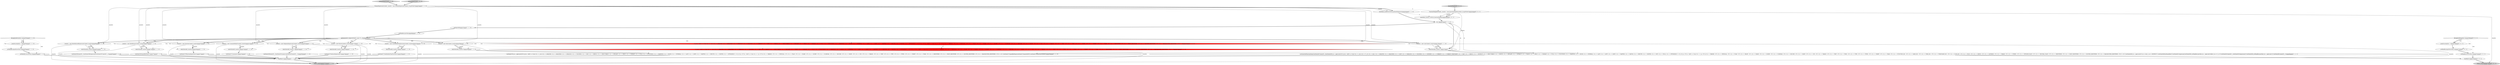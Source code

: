 digraph {
22 [style = filled, label = "(((_la) & ~0x3f) == 0 && ((1L << _la) & ((1L << ANALYZE) | (1L << ANALYZED) | (1L << CATALOGS) | (1L << COLUMNS) | (1L << CURRENT) | (1L << DAY) | (1L << DEBUG) | (1L << EXECUTABLE) | (1L << EXPLAIN) | (1L << FIRST) | (1L << FORMAT) | (1L << FULL) | (1L << FUNCTIONS) | (1L << GRAPHVIZ) | (1L << HOUR) | (1L << INTERVAL) | (1L << LAST) | (1L << LIMIT) | (1L << MAPPED) | (1L << MINUTE) | (1L << MONTH) | (1L << OPTIMIZED))) != 0) || ((((_la - 67)) & ~0x3f) == 0 && ((1L << (_la - 67)) & ((1L << (PARSED - 67)) | (1L << (PHYSICAL - 67)) | (1L << (PLAN - 67)) | (1L << (RLIKE - 67)) | (1L << (QUERY - 67)) | (1L << (SCHEMAS - 67)) | (1L << (SECOND - 67)) | (1L << (SHOW - 67)) | (1L << (SYS - 67)) | (1L << (TABLES - 67)) | (1L << (TEXT - 67)) | (1L << (TYPE - 67)) | (1L << (TYPES - 67)) | (1L << (VERIFY - 67)) | (1L << (YEAR - 67)) | (1L << (IDENTIFIER - 67)) | (1L << (DIGIT_IDENTIFIER - 67)) | (1L << (QUOTED_IDENTIFIER - 67)) | (1L << (BACKQUOTED_IDENTIFIER - 67)))) != 0)@@@43@@@['1', '0', '0']", fillcolor = red, shape = diamond image = "AAA1AAABBB1BBB"];
51 [style = filled, label = "return _localctx@@@57@@@['0', '0', '1']", fillcolor = lightgray, shape = ellipse image = "AAA0AAABBB3BBB"];
24 [style = filled, label = "setState(589)@@@7@@@['1', '1', '0']", fillcolor = white, shape = ellipse image = "AAA0AAABBB1BBB"];
29 [style = filled, label = "int _la@@@5@@@['1', '1', '1']", fillcolor = white, shape = ellipse image = "AAA0AAABBB1BBB"];
17 [style = filled, label = "_localctx = new CurrentDateTimeFunctionContext(_localctx)@@@24@@@['1', '1', '0']", fillcolor = white, shape = ellipse image = "AAA0AAABBB1BBB"];
37 [style = filled, label = "enterOuterAlt(_localctx,7)@@@63@@@['1', '1', '0']", fillcolor = white, shape = ellipse image = "AAA0AAABBB1BBB"];
25 [style = filled, label = "{setState(646)functionName()setState(647)match(T__0)setState(659)_la = _input.LA(1)if ((((_la) & ~0x3f) == 0 && ((1L << _la) & ((1L << T__0) | (1L << ALL) | (1L << ANALYZE) | (1L << ANALYZED) | (1L << CAST) | (1L << CATALOGS) | (1L << COLUMNS) | (1L << CONVERT) | (1L << CURRENT) | (1L << CURRENT_TIMESTAMP) | (1L << DAY) | (1L << DEBUG) | (1L << DISTINCT) | (1L << EXECUTABLE) | (1L << EXISTS) | (1L << EXPLAIN) | (1L << EXTRACT) | (1L << FALSE) | (1L << FIRST) | (1L << FORMAT) | (1L << FULL) | (1L << FUNCTIONS) | (1L << GRAPHVIZ) | (1L << HOUR) | (1L << INTERVAL) | (1L << LAST) | (1L << LEFT) | (1L << LIMIT) | (1L << MAPPED) | (1L << MATCH) | (1L << MINUTE) | (1L << MONTH) | (1L << NOT) | (1L << NULL) | (1L << OPTIMIZED))) != 0) || ((((_la - 67)) & ~0x3f) == 0 && ((1L << (_la - 67)) & ((1L << (PARSED - 67)) | (1L << (PHYSICAL - 67)) | (1L << (PLAN - 67)) | (1L << (RIGHT - 67)) | (1L << (RLIKE - 67)) | (1L << (QUERY - 67)) | (1L << (SCHEMAS - 67)) | (1L << (SECOND - 67)) | (1L << (SHOW - 67)) | (1L << (SYS - 67)) | (1L << (TABLES - 67)) | (1L << (TEXT - 67)) | (1L << (TRUE - 67)) | (1L << (TYPE - 67)) | (1L << (TYPES - 67)) | (1L << (VERIFY - 67)) | (1L << (YEAR - 67)) | (1L << (FUNCTION_ESC - 67)) | (1L << (DATE_ESC - 67)) | (1L << (TIME_ESC - 67)) | (1L << (TIMESTAMP_ESC - 67)) | (1L << (GUID_ESC - 67)) | (1L << (PLUS - 67)) | (1L << (MINUS - 67)) | (1L << (ASTERISK - 67)) | (1L << (PARAM - 67)) | (1L << (STRING - 67)) | (1L << (INTEGER_VALUE - 67)) | (1L << (DECIMAL_VALUE - 67)) | (1L << (IDENTIFIER - 67)) | (1L << (DIGIT_IDENTIFIER - 67)) | (1L << (QUOTED_IDENTIFIER - 67)) | (1L << (BACKQUOTED_IDENTIFIER - 67)))) != 0)) {{setState(649)_la = _input.LA(1)if (_la == ALL || _la == DISTINCT) {{setState(648)setQuantifier()}}setState(651)expression()setState(656)_errHandler.sync(this)_la = _input.LA(1)while (_la == T__2) {{{setState(652)match(T__2)setState(653)expression()}}setState(658)_errHandler.sync(this)_la = _input.LA(1)}}}setState(661)match(T__1)}@@@8@@@['1', '1', '1']", fillcolor = white, shape = ellipse image = "AAA0AAABBB1BBB"];
50 [style = filled, label = "functionTemplate['0', '0', '1']", fillcolor = lightgray, shape = diamond image = "AAA0AAABBB3BBB"];
7 [style = filled, label = "_localctx = new ConstantDefaultContext(_localctx)@@@31@@@['1', '1', '0']", fillcolor = white, shape = ellipse image = "AAA0AAABBB1BBB"];
31 [style = filled, label = "_localctx = new FunctionContext(_localctx)@@@55@@@['1', '1', '0']", fillcolor = white, shape = ellipse image = "AAA0AAABBB1BBB"];
28 [style = filled, label = "{setState(571)builtinDateTimeFunction()}@@@26@@@['1', '1', '0']", fillcolor = white, shape = ellipse image = "AAA0AAABBB1BBB"];
5 [style = filled, label = "_errHandler.sync(this)@@@8@@@['1', '1', '0']", fillcolor = white, shape = ellipse image = "AAA0AAABBB1BBB"];
11 [style = filled, label = "{setState(570)extractExpression()}@@@19@@@['1', '1', '0']", fillcolor = white, shape = ellipse image = "AAA0AAABBB1BBB"];
49 [style = filled, label = "FunctionTemplateContext _localctx = new FunctionTemplateContext(_ctx,getState())@@@3@@@['0', '0', '1']", fillcolor = white, shape = ellipse image = "AAA0AAABBB3BBB"];
23 [style = filled, label = "enterOuterAlt(_localctx,6)@@@56@@@['1', '1', '0']", fillcolor = white, shape = ellipse image = "AAA0AAABBB1BBB"];
10 [style = filled, label = "{setState(580)match(T__0)setState(581)query()setState(582)match(T__1)}@@@64@@@['1', '1', '0']", fillcolor = white, shape = ellipse image = "AAA0AAABBB1BBB"];
36 [style = filled, label = "enterOuterAlt(_localctx,2)@@@18@@@['1', '1', '0']", fillcolor = white, shape = ellipse image = "AAA0AAABBB1BBB"];
42 [style = filled, label = "primaryExpression['0', '1', '0']", fillcolor = lightgray, shape = diamond image = "AAA0AAABBB2BBB"];
48 [style = filled, label = "_errHandler.reportError(this,re)@@@51@@@['0', '0', '1']", fillcolor = white, shape = ellipse image = "AAA0AAABBB3BBB"];
38 [style = filled, label = "_localctx = new ExtractContext(_localctx)@@@17@@@['1', '1', '0']", fillcolor = white, shape = ellipse image = "AAA0AAABBB1BBB"];
35 [style = filled, label = "{setState(576)_la = _input.LA(1)if ((((_la) & ~0x3f) == 0 && ((1L << _la) & ((1L << ANALYZE) | (1L << ANALYZED) | (1L << CATALOGS) | (1L << COLUMNS) | (1L << DAY) | (1L << DEBUG) | (1L << EXECUTABLE) | (1L << EXPLAIN) | (1L << FIRST) | (1L << FORMAT) | (1L << FULL) | (1L << FUNCTIONS) | (1L << GRAPHVIZ) | (1L << HOUR) | (1L << INTERVAL) | (1L << LAST) | (1L << LIMIT) | (1L << MAPPED) | (1L << MINUTE) | (1L << MONTH) | (1L << OPTIMIZED))) != 0) || ((((_la - 67)) & ~0x3f) == 0 && ((1L << (_la - 67)) & ((1L << (PARSED - 67)) | (1L << (PHYSICAL - 67)) | (1L << (PLAN - 67)) | (1L << (RLIKE - 67)) | (1L << (QUERY - 67)) | (1L << (SCHEMAS - 67)) | (1L << (SECOND - 67)) | (1L << (SHOW - 67)) | (1L << (SYS - 67)) | (1L << (TABLES - 67)) | (1L << (TEXT - 67)) | (1L << (TYPE - 67)) | (1L << (TYPES - 67)) | (1L << (VERIFY - 67)) | (1L << (YEAR - 67)) | (1L << (IDENTIFIER - 67)) | (1L << (DIGIT_IDENTIFIER - 67)) | (1L << (QUOTED_IDENTIFIER - 67)) | (1L << (BACKQUOTED_IDENTIFIER - 67)))) != 0)) {{setState(573)qualifiedName()setState(574)match(DOT)}}setState(578)match(ASTERISK)}@@@40@@@['1', '1', '0']", fillcolor = white, shape = ellipse image = "AAA0AAABBB1BBB"];
33 [style = filled, label = "return _localctx@@@101@@@['1', '1', '0']", fillcolor = lightgray, shape = ellipse image = "AAA0AAABBB1BBB"];
43 [style = filled, label = "_localctx.exception = re@@@50@@@['0', '0', '1']", fillcolor = white, shape = ellipse image = "AAA0AAABBB3BBB"];
9 [style = filled, label = "primaryExpression['1', '0', '0']", fillcolor = lightgray, shape = diamond image = "AAA0AAABBB1BBB"];
18 [style = filled, label = "_localctx = new StarContext(_localctx)@@@38@@@['1', '1', '0']", fillcolor = white, shape = ellipse image = "AAA0AAABBB1BBB"];
34 [style = filled, label = "enterOuterAlt(_localctx,1)@@@7@@@['1', '1', '1']", fillcolor = white, shape = ellipse image = "AAA0AAABBB1BBB"];
13 [style = filled, label = "_localctx = new CastContext(_localctx)@@@10@@@['1', '1', '0']", fillcolor = white, shape = ellipse image = "AAA0AAABBB1BBB"];
16 [style = filled, label = "{setState(572)constant()}@@@33@@@['1', '1', '0']", fillcolor = white, shape = ellipse image = "AAA0AAABBB1BBB"];
15 [style = filled, label = "enterOuterAlt(_localctx,8)@@@74@@@['1', '1', '0']", fillcolor = white, shape = ellipse image = "AAA0AAABBB1BBB"];
40 [style = filled, label = "{setState(585)match(T__0)setState(586)expression()setState(587)match(T__1)}@@@82@@@['1', '1', '0']", fillcolor = white, shape = ellipse image = "AAA0AAABBB1BBB"];
41 [style = filled, label = "(((_la) & ~0x3f) == 0 && ((1L << _la) & ((1L << ANALYZE) | (1L << ANALYZED) | (1L << CATALOGS) | (1L << COLUMNS) | (1L << DAY) | (1L << DEBUG) | (1L << EXECUTABLE) | (1L << EXPLAIN) | (1L << FIRST) | (1L << FORMAT) | (1L << FULL) | (1L << FUNCTIONS) | (1L << GRAPHVIZ) | (1L << HOUR) | (1L << INTERVAL) | (1L << LAST) | (1L << LIMIT) | (1L << MAPPED) | (1L << MINUTE) | (1L << MONTH) | (1L << OPTIMIZED))) != 0) || ((((_la - 67)) & ~0x3f) == 0 && ((1L << (_la - 67)) & ((1L << (PARSED - 67)) | (1L << (PHYSICAL - 67)) | (1L << (PLAN - 67)) | (1L << (RLIKE - 67)) | (1L << (QUERY - 67)) | (1L << (SCHEMAS - 67)) | (1L << (SECOND - 67)) | (1L << (SHOW - 67)) | (1L << (SYS - 67)) | (1L << (TABLES - 67)) | (1L << (TEXT - 67)) | (1L << (TYPE - 67)) | (1L << (TYPES - 67)) | (1L << (VERIFY - 67)) | (1L << (YEAR - 67)) | (1L << (IDENTIFIER - 67)) | (1L << (DIGIT_IDENTIFIER - 67)) | (1L << (QUOTED_IDENTIFIER - 67)) | (1L << (BACKQUOTED_IDENTIFIER - 67)))) != 0)@@@43@@@['0', '1', '0']", fillcolor = red, shape = diamond image = "AAA1AAABBB2BBB"];
44 [style = filled, label = "RecognitionException re@@@49@@@['0', '0', '1']", fillcolor = white, shape = diamond image = "AAA0AAABBB3BBB"];
32 [style = filled, label = "_errHandler.recover(this,re)@@@96@@@['1', '1', '0']", fillcolor = white, shape = ellipse image = "AAA0AAABBB1BBB"];
8 [style = filled, label = "enterOuterAlt(_localctx,4)@@@32@@@['1', '1', '0']", fillcolor = white, shape = ellipse image = "AAA0AAABBB1BBB"];
0 [style = filled, label = "_localctx = new DereferenceContext(_localctx)@@@73@@@['1', '1', '0']", fillcolor = white, shape = ellipse image = "AAA0AAABBB1BBB"];
12 [style = filled, label = "_errHandler.reportError(this,re)@@@95@@@['1', '1', '0']", fillcolor = white, shape = ellipse image = "AAA0AAABBB1BBB"];
19 [style = filled, label = "PrimaryExpressionContext _localctx = new PrimaryExpressionContext(_ctx,getState())@@@3@@@['1', '1', '0']", fillcolor = white, shape = ellipse image = "AAA0AAABBB1BBB"];
27 [style = filled, label = "_localctx = new SubqueryExpressionContext(_localctx)@@@62@@@['1', '1', '0']", fillcolor = white, shape = ellipse image = "AAA0AAABBB1BBB"];
39 [style = filled, label = "{setState(584)qualifiedName()}@@@75@@@['1', '1', '0']", fillcolor = white, shape = ellipse image = "AAA0AAABBB1BBB"];
21 [style = filled, label = "enterOuterAlt(_localctx,5)@@@39@@@['1', '1', '0']", fillcolor = white, shape = ellipse image = "AAA0AAABBB1BBB"];
26 [style = filled, label = "enterOuterAlt(_localctx,9)@@@81@@@['1', '1', '0']", fillcolor = white, shape = ellipse image = "AAA0AAABBB1BBB"];
20 [style = filled, label = "_localctx = new ParenthesizedExpressionContext(_localctx)@@@80@@@['1', '1', '0']", fillcolor = white, shape = ellipse image = "AAA0AAABBB1BBB"];
14 [style = filled, label = "{setState(579)functionExpression()}@@@57@@@['1', '1', '0']", fillcolor = white, shape = ellipse image = "AAA0AAABBB1BBB"];
6 [style = filled, label = "getInterpreter().adaptivePredict(_input,79,_ctx)@@@9@@@['1', '1', '0']", fillcolor = white, shape = diamond image = "AAA0AAABBB1BBB"];
3 [style = filled, label = "{exitRule()}@@@98@@@['1', '1', '0']", fillcolor = white, shape = ellipse image = "AAA0AAABBB1BBB"];
4 [style = filled, label = "enterOuterAlt(_localctx,3)@@@25@@@['1', '1', '0']", fillcolor = white, shape = ellipse image = "AAA0AAABBB1BBB"];
47 [style = filled, label = "_errHandler.recover(this,re)@@@52@@@['0', '0', '1']", fillcolor = white, shape = ellipse image = "AAA0AAABBB3BBB"];
1 [style = filled, label = "enterRule(_localctx,60,RULE_primaryExpression)@@@4@@@['1', '1', '0']", fillcolor = white, shape = ellipse image = "AAA0AAABBB1BBB"];
2 [style = filled, label = "RecognitionException re@@@93@@@['1', '1', '0']", fillcolor = white, shape = diamond image = "AAA0AAABBB1BBB"];
45 [style = filled, label = "{exitRule()}@@@54@@@['0', '0', '1']", fillcolor = white, shape = ellipse image = "AAA0AAABBB3BBB"];
46 [style = filled, label = "enterRule(_localctx,76,RULE_functionTemplate)@@@4@@@['0', '0', '1']", fillcolor = white, shape = ellipse image = "AAA0AAABBB3BBB"];
30 [style = filled, label = "_localctx.exception = re@@@94@@@['1', '1', '0']", fillcolor = white, shape = ellipse image = "AAA0AAABBB1BBB"];
14->3 [style = bold, label=""];
8->16 [style = bold, label=""];
17->4 [style = solid, label="_localctx"];
6->31 [style = dotted, label="true"];
25->45 [style = bold, label=""];
20->26 [style = solid, label="_localctx"];
20->26 [style = bold, label=""];
13->33 [style = solid, label="_localctx"];
49->34 [style = solid, label="_localctx"];
19->20 [style = solid, label="_localctx"];
26->40 [style = bold, label=""];
29->34 [style = bold, label=""];
7->8 [style = bold, label=""];
36->11 [style = bold, label=""];
0->15 [style = bold, label=""];
20->33 [style = solid, label="_localctx"];
6->38 [style = dotted, label="true"];
19->1 [style = bold, label=""];
13->34 [style = solid, label="_localctx"];
6->26 [style = dotted, label="true"];
6->18 [style = dotted, label="true"];
44->47 [style = dotted, label="true"];
19->38 [style = solid, label="_localctx"];
28->3 [style = bold, label=""];
6->0 [style = dotted, label="true"];
21->35 [style = bold, label=""];
49->46 [style = solid, label="_localctx"];
32->3 [style = bold, label=""];
42->19 [style = bold, label=""];
22->41 [style = dashed, label="0"];
6->15 [style = dotted, label="true"];
44->48 [style = dotted, label="true"];
16->3 [style = bold, label=""];
13->34 [style = bold, label=""];
38->33 [style = solid, label="_localctx"];
44->43 [style = dotted, label="true"];
19->7 [style = solid, label="_localctx"];
6->13 [style = dotted, label="true"];
25->3 [style = bold, label=""];
6->37 [style = dotted, label="true"];
19->1 [style = solid, label="_localctx"];
17->33 [style = solid, label="_localctx"];
18->21 [style = solid, label="_localctx"];
31->23 [style = solid, label="_localctx"];
29->25 [style = solid, label="_la"];
3->33 [style = bold, label=""];
50->49 [style = bold, label=""];
19->0 [style = solid, label="_localctx"];
24->5 [style = bold, label=""];
6->20 [style = dotted, label="true"];
23->14 [style = bold, label=""];
29->35 [style = solid, label="_la"];
6->38 [style = bold, label=""];
7->8 [style = solid, label="_localctx"];
19->31 [style = solid, label="_localctx"];
19->27 [style = solid, label="_localctx"];
27->33 [style = solid, label="_localctx"];
5->6 [style = bold, label=""];
40->3 [style = bold, label=""];
49->46 [style = bold, label=""];
1->46 [style = dashed, label="0"];
0->15 [style = solid, label="_localctx"];
6->7 [style = dotted, label="true"];
2->12 [style = dotted, label="true"];
6->7 [style = bold, label=""];
19->13 [style = solid, label="_localctx"];
6->17 [style = bold, label=""];
19->17 [style = solid, label="_localctx"];
35->3 [style = bold, label=""];
37->10 [style = bold, label=""];
45->51 [style = bold, label=""];
6->18 [style = bold, label=""];
12->32 [style = bold, label=""];
19->18 [style = solid, label="_localctx"];
2->30 [style = dotted, label="true"];
6->22 [style = dotted, label="true"];
49->51 [style = solid, label="_localctx"];
46->29 [style = bold, label=""];
6->20 [style = bold, label=""];
6->27 [style = bold, label=""];
27->37 [style = bold, label=""];
30->12 [style = bold, label=""];
11->3 [style = bold, label=""];
6->8 [style = dotted, label="true"];
6->13 [style = bold, label=""];
7->33 [style = solid, label="_localctx"];
9->19 [style = bold, label=""];
47->45 [style = bold, label=""];
18->21 [style = bold, label=""];
6->21 [style = dotted, label="true"];
38->36 [style = solid, label="_localctx"];
1->29 [style = bold, label=""];
6->27 [style = dotted, label="true"];
17->4 [style = bold, label=""];
34->25 [style = bold, label=""];
31->23 [style = bold, label=""];
6->36 [style = dotted, label="true"];
31->33 [style = solid, label="_localctx"];
18->33 [style = solid, label="_localctx"];
43->48 [style = bold, label=""];
6->23 [style = dotted, label="true"];
39->3 [style = bold, label=""];
10->3 [style = bold, label=""];
38->36 [style = bold, label=""];
6->0 [style = bold, label=""];
6->41 [style = dotted, label="true"];
6->17 [style = dotted, label="true"];
4->28 [style = bold, label=""];
44->43 [style = bold, label=""];
19->49 [style = dashed, label="0"];
2->32 [style = dotted, label="true"];
6->31 [style = bold, label=""];
6->4 [style = dotted, label="true"];
48->47 [style = bold, label=""];
15->39 [style = bold, label=""];
0->33 [style = solid, label="_localctx"];
6->34 [style = dotted, label="true"];
2->30 [style = bold, label=""];
29->24 [style = bold, label=""];
27->37 [style = solid, label="_localctx"];
}
